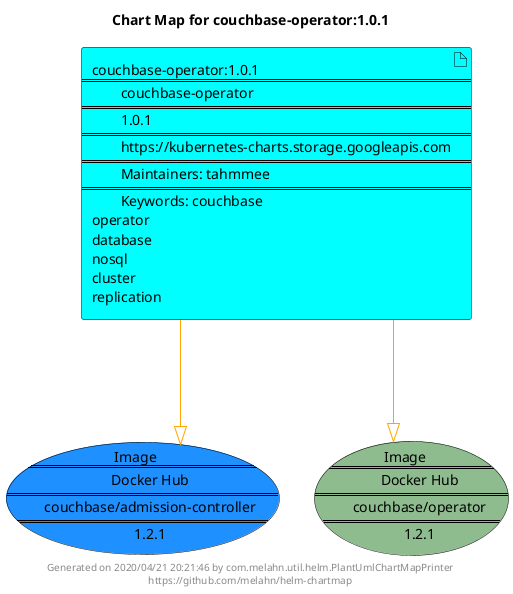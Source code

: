 @startuml
skinparam linetype ortho
skinparam backgroundColor white
skinparam usecaseBorderColor black
skinparam usecaseArrowColor LightSlateGray
skinparam artifactBorderColor black
skinparam artifactArrowColor LightSlateGray

title Chart Map for couchbase-operator:1.0.1

'There is one referenced Helm Chart
artifact "couchbase-operator:1.0.1\n====\n\tcouchbase-operator\n====\n\t1.0.1\n====\n\thttps://kubernetes-charts.storage.googleapis.com\n====\n\tMaintainers: tahmmee\n====\n\tKeywords: couchbase\noperator\ndatabase\nnosql\ncluster\nreplication" as couchbase_operator_1_0_1 #Aqua

'There are 2 referenced Docker Images
usecase "Image\n====\n\tDocker Hub\n====\n\tcouchbase/admission-controller\n====\n\t1.2.1" as couchbase_admission_controller_1_2_1 #DodgerBlue
usecase "Image\n====\n\tDocker Hub\n====\n\tcouchbase/operator\n====\n\t1.2.1" as couchbase_operator_1_2_1 #DarkSeaGreen

'Chart Dependencies
couchbase_operator_1_0_1--[#orange]-|>couchbase_operator_1_2_1
couchbase_operator_1_0_1--[#orange]-|>couchbase_admission_controller_1_2_1

center footer Generated on 2020/04/21 20:21:46 by com.melahn.util.helm.PlantUmlChartMapPrinter\nhttps://github.com/melahn/helm-chartmap
@enduml
